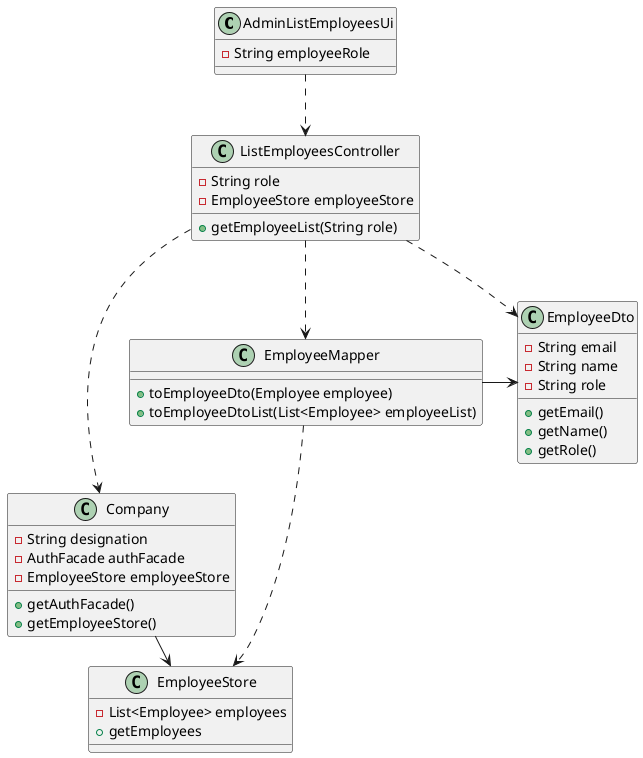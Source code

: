 @startuml

class AdminListEmployeesUi
{
  -String employeeRole
}

class ListEmployeesController
{
-String role
-EmployeeStore employeeStore
  +getEmployeeList(String role)

}

class Company {
- String designation
- AuthFacade authFacade
- EmployeeStore employeeStore


+ getAuthFacade()
+ getEmployeeStore()

}

class EmployeeStore {
-List<Employee> employees
+getEmployees

}

class EmployeeMapper {

+ toEmployeeDto(Employee employee)
+ toEmployeeDtoList(List<Employee> employeeList)
}

class EmployeeDto {
-String email
-String name
-String role

+ getEmail()
+ getName()
+ getRole()
}


AdminListEmployeesUi ..> ListEmployeesController
ListEmployeesController ..> Company
ListEmployeesController ..> EmployeeMapper
EmployeeMapper ..> EmployeeStore
Company -> EmployeeStore : contains >
EmployeeMapper -> EmployeeDto
ListEmployeesController ..> EmployeeDto






@enduml